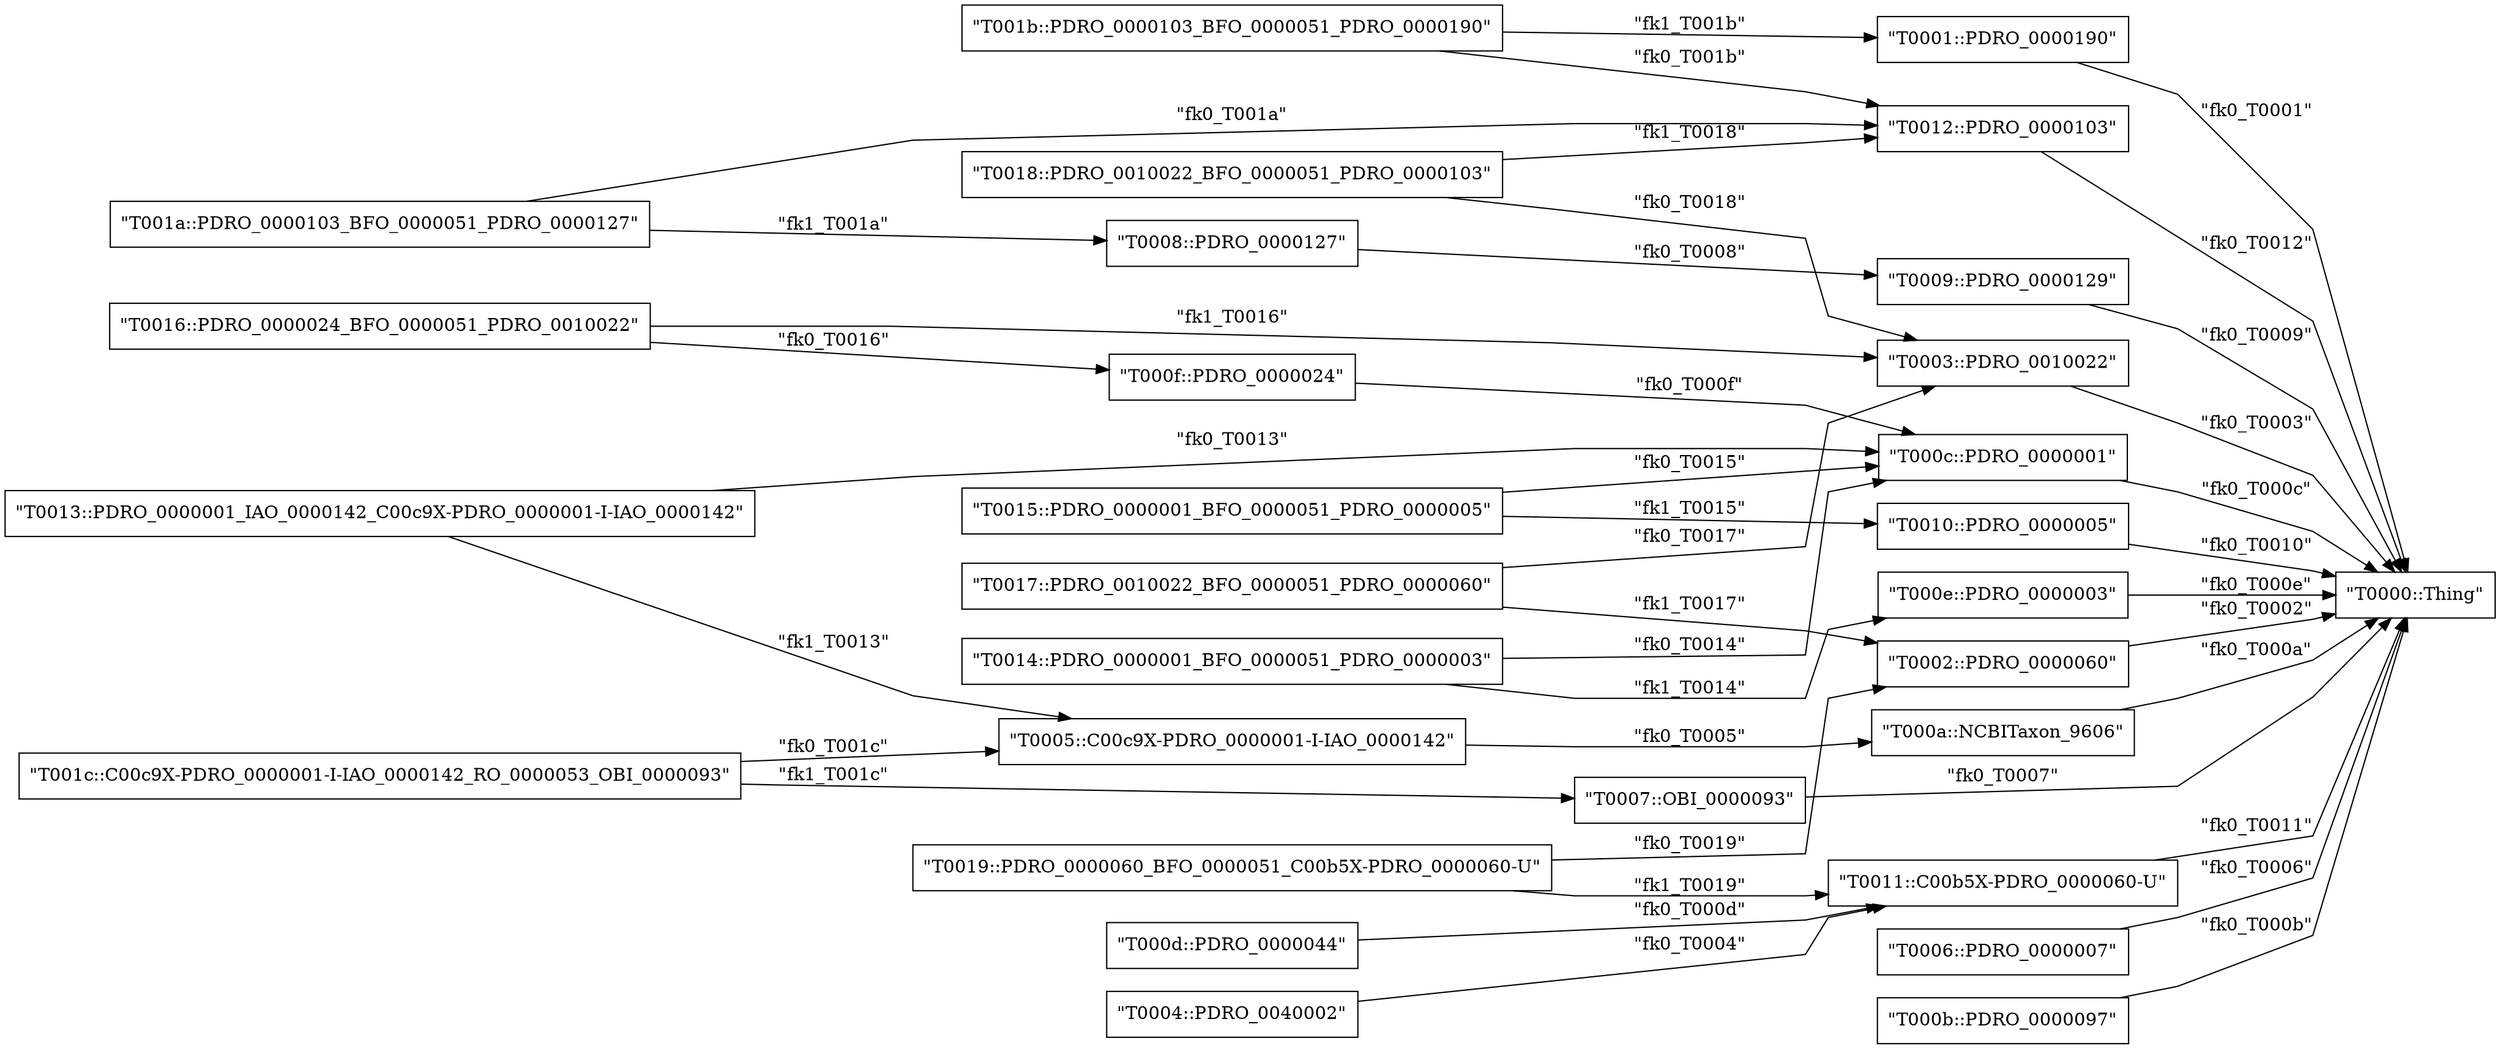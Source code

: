 strict digraph G {
  splines=polyline;
  rankdir=LR;
  "T0000::Thing" [ label="\"T0000::Thing\"" shape="box" ];
  "T0001::PDRO_0000190" [ label="\"T0001::PDRO_0000190\"" shape="box" ];
  "T0002::PDRO_0000060" [ label="\"T0002::PDRO_0000060\"" shape="box" ];
  "T0003::PDRO_0010022" [ label="\"T0003::PDRO_0010022\"" shape="box" ];
  "T0004::PDRO_0040002" [ label="\"T0004::PDRO_0040002\"" shape="box" ];
  "T0011::C00b5X-PDRO_0000060-U" [ label="\"T0011::C00b5X-PDRO_0000060-U\"" shape="box" ];
  "T0005::C00c9X-PDRO_0000001-I-IAO_0000142" [ label="\"T0005::C00c9X-PDRO_0000001-I-IAO_0000142\"" shape="box" ];
  "T000a::NCBITaxon_9606" [ label="\"T000a::NCBITaxon_9606\"" shape="box" ];
  "T0006::PDRO_0000007" [ label="\"T0006::PDRO_0000007\"" shape="box" ];
  "T0007::OBI_0000093" [ label="\"T0007::OBI_0000093\"" shape="box" ];
  "T0008::PDRO_0000127" [ label="\"T0008::PDRO_0000127\"" shape="box" ];
  "T0009::PDRO_0000129" [ label="\"T0009::PDRO_0000129\"" shape="box" ];
  "T000b::PDRO_0000097" [ label="\"T000b::PDRO_0000097\"" shape="box" ];
  "T000c::PDRO_0000001" [ label="\"T000c::PDRO_0000001\"" shape="box" ];
  "T000d::PDRO_0000044" [ label="\"T000d::PDRO_0000044\"" shape="box" ];
  "T000e::PDRO_0000003" [ label="\"T000e::PDRO_0000003\"" shape="box" ];
  "T000f::PDRO_0000024" [ label="\"T000f::PDRO_0000024\"" shape="box" ];
  "T0010::PDRO_0000005" [ label="\"T0010::PDRO_0000005\"" shape="box" ];
  "T0012::PDRO_0000103" [ label="\"T0012::PDRO_0000103\"" shape="box" ];
  "T0013::PDRO_0000001_IAO_0000142_C00c9X-PDRO_0000001-I-IAO_0000142" [ label="\"T0013::PDRO_0000001_IAO_0000142_C00c9X-PDRO_0000001-I-IAO_0000142\"" shape="box" ];
  "T0014::PDRO_0000001_BFO_0000051_PDRO_0000003" [ label="\"T0014::PDRO_0000001_BFO_0000051_PDRO_0000003\"" shape="box" ];
  "T0015::PDRO_0000001_BFO_0000051_PDRO_0000005" [ label="\"T0015::PDRO_0000001_BFO_0000051_PDRO_0000005\"" shape="box" ];
  "T0016::PDRO_0000024_BFO_0000051_PDRO_0010022" [ label="\"T0016::PDRO_0000024_BFO_0000051_PDRO_0010022\"" shape="box" ];
  "T0017::PDRO_0010022_BFO_0000051_PDRO_0000060" [ label="\"T0017::PDRO_0010022_BFO_0000051_PDRO_0000060\"" shape="box" ];
  "T0018::PDRO_0010022_BFO_0000051_PDRO_0000103" [ label="\"T0018::PDRO_0010022_BFO_0000051_PDRO_0000103\"" shape="box" ];
  "T0019::PDRO_0000060_BFO_0000051_C00b5X-PDRO_0000060-U" [ label="\"T0019::PDRO_0000060_BFO_0000051_C00b5X-PDRO_0000060-U\"" shape="box" ];
  "T001a::PDRO_0000103_BFO_0000051_PDRO_0000127" [ label="\"T001a::PDRO_0000103_BFO_0000051_PDRO_0000127\"" shape="box" ];
  "T001b::PDRO_0000103_BFO_0000051_PDRO_0000190" [ label="\"T001b::PDRO_0000103_BFO_0000051_PDRO_0000190\"" shape="box" ];
  "T001c::C00c9X-PDRO_0000001-I-IAO_0000142_RO_0000053_OBI_0000093" [ label="\"T001c::C00c9X-PDRO_0000001-I-IAO_0000142_RO_0000053_OBI_0000093\"" shape="box" ];
  "T0001::PDRO_0000190" -> "T0000::Thing" [ label="\"fk0_T0001\"" ];
  "T0002::PDRO_0000060" -> "T0000::Thing" [ label="\"fk0_T0002\"" ];
  "T0003::PDRO_0010022" -> "T0000::Thing" [ label="\"fk0_T0003\"" ];
  "T0004::PDRO_0040002" -> "T0011::C00b5X-PDRO_0000060-U" [ label="\"fk0_T0004\"" ];
  "T0005::C00c9X-PDRO_0000001-I-IAO_0000142" -> "T000a::NCBITaxon_9606" [ label="\"fk0_T0005\"" ];
  "T0006::PDRO_0000007" -> "T0000::Thing" [ label="\"fk0_T0006\"" ];
  "T0007::OBI_0000093" -> "T0000::Thing" [ label="\"fk0_T0007\"" ];
  "T0008::PDRO_0000127" -> "T0009::PDRO_0000129" [ label="\"fk0_T0008\"" ];
  "T0009::PDRO_0000129" -> "T0000::Thing" [ label="\"fk0_T0009\"" ];
  "T000a::NCBITaxon_9606" -> "T0000::Thing" [ label="\"fk0_T000a\"" ];
  "T000b::PDRO_0000097" -> "T0000::Thing" [ label="\"fk0_T000b\"" ];
  "T000c::PDRO_0000001" -> "T0000::Thing" [ label="\"fk0_T000c\"" ];
  "T000d::PDRO_0000044" -> "T0011::C00b5X-PDRO_0000060-U" [ label="\"fk0_T000d\"" ];
  "T000e::PDRO_0000003" -> "T0000::Thing" [ label="\"fk0_T000e\"" ];
  "T000f::PDRO_0000024" -> "T000c::PDRO_0000001" [ label="\"fk0_T000f\"" ];
  "T0010::PDRO_0000005" -> "T0000::Thing" [ label="\"fk0_T0010\"" ];
  "T0011::C00b5X-PDRO_0000060-U" -> "T0000::Thing" [ label="\"fk0_T0011\"" ];
  "T0012::PDRO_0000103" -> "T0000::Thing" [ label="\"fk0_T0012\"" ];
  "T0013::PDRO_0000001_IAO_0000142_C00c9X-PDRO_0000001-I-IAO_0000142" -> "T000c::PDRO_0000001" [ label="\"fk0_T0013\"" ];
  "T0013::PDRO_0000001_IAO_0000142_C00c9X-PDRO_0000001-I-IAO_0000142" -> "T0005::C00c9X-PDRO_0000001-I-IAO_0000142" [ label="\"fk1_T0013\"" ];
  "T0014::PDRO_0000001_BFO_0000051_PDRO_0000003" -> "T000e::PDRO_0000003" [ label="\"fk1_T0014\"" ];
  "T0014::PDRO_0000001_BFO_0000051_PDRO_0000003" -> "T000c::PDRO_0000001" [ label="\"fk0_T0014\"" ];
  "T0015::PDRO_0000001_BFO_0000051_PDRO_0000005" -> "T0010::PDRO_0000005" [ label="\"fk1_T0015\"" ];
  "T0015::PDRO_0000001_BFO_0000051_PDRO_0000005" -> "T000c::PDRO_0000001" [ label="\"fk0_T0015\"" ];
  "T0016::PDRO_0000024_BFO_0000051_PDRO_0010022" -> "T000f::PDRO_0000024" [ label="\"fk0_T0016\"" ];
  "T0016::PDRO_0000024_BFO_0000051_PDRO_0010022" -> "T0003::PDRO_0010022" [ label="\"fk1_T0016\"" ];
  "T0017::PDRO_0010022_BFO_0000051_PDRO_0000060" -> "T0002::PDRO_0000060" [ label="\"fk1_T0017\"" ];
  "T0017::PDRO_0010022_BFO_0000051_PDRO_0000060" -> "T0003::PDRO_0010022" [ label="\"fk0_T0017\"" ];
  "T0018::PDRO_0010022_BFO_0000051_PDRO_0000103" -> "T0003::PDRO_0010022" [ label="\"fk0_T0018\"" ];
  "T0018::PDRO_0010022_BFO_0000051_PDRO_0000103" -> "T0012::PDRO_0000103" [ label="\"fk1_T0018\"" ];
  "T0019::PDRO_0000060_BFO_0000051_C00b5X-PDRO_0000060-U" -> "T0011::C00b5X-PDRO_0000060-U" [ label="\"fk1_T0019\"" ];
  "T0019::PDRO_0000060_BFO_0000051_C00b5X-PDRO_0000060-U" -> "T0002::PDRO_0000060" [ label="\"fk0_T0019\"" ];
  "T001a::PDRO_0000103_BFO_0000051_PDRO_0000127" -> "T0012::PDRO_0000103" [ label="\"fk0_T001a\"" ];
  "T001a::PDRO_0000103_BFO_0000051_PDRO_0000127" -> "T0008::PDRO_0000127" [ label="\"fk1_T001a\"" ];
  "T001b::PDRO_0000103_BFO_0000051_PDRO_0000190" -> "T0001::PDRO_0000190" [ label="\"fk1_T001b\"" ];
  "T001b::PDRO_0000103_BFO_0000051_PDRO_0000190" -> "T0012::PDRO_0000103" [ label="\"fk0_T001b\"" ];
  "T001c::C00c9X-PDRO_0000001-I-IAO_0000142_RO_0000053_OBI_0000093" -> "T0005::C00c9X-PDRO_0000001-I-IAO_0000142" [ label="\"fk0_T001c\"" ];
  "T001c::C00c9X-PDRO_0000001-I-IAO_0000142_RO_0000053_OBI_0000093" -> "T0007::OBI_0000093" [ label="\"fk1_T001c\"" ];
}
